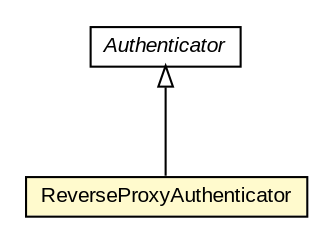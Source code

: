 #!/usr/local/bin/dot
#
# Class diagram 
# Generated by UMLGraph version R5_6-24-gf6e263 (http://www.umlgraph.org/)
#

digraph G {
	edge [fontname="arial",fontsize=10,labelfontname="arial",labelfontsize=10];
	node [fontname="arial",fontsize=10,shape=plaintext];
	nodesep=0.25;
	ranksep=0.5;
	// net.trajano.sonar.plugins.reverseproxyauth.ReverseProxyAuthenticator
	c55 [label=<<table title="net.trajano.sonar.plugins.reverseproxyauth.ReverseProxyAuthenticator" border="0" cellborder="1" cellspacing="0" cellpadding="2" port="p" bgcolor="lemonChiffon" href="./ReverseProxyAuthenticator.html">
		<tr><td><table border="0" cellspacing="0" cellpadding="1">
<tr><td align="center" balign="center"> ReverseProxyAuthenticator </td></tr>
		</table></td></tr>
		</table>>, URL="./ReverseProxyAuthenticator.html", fontname="arial", fontcolor="black", fontsize=10.0];
	//net.trajano.sonar.plugins.reverseproxyauth.ReverseProxyAuthenticator extends org.sonar.api.security.Authenticator
	c57:p -> c55:p [dir=back,arrowtail=empty];
	// org.sonar.api.security.Authenticator
	c57 [label=<<table title="org.sonar.api.security.Authenticator" border="0" cellborder="1" cellspacing="0" cellpadding="2" port="p" href="http://java.sun.com/j2se/1.4.2/docs/api/org/sonar/api/security/Authenticator.html">
		<tr><td><table border="0" cellspacing="0" cellpadding="1">
<tr><td align="center" balign="center"><font face="arial italic"> Authenticator </font></td></tr>
		</table></td></tr>
		</table>>, URL="http://java.sun.com/j2se/1.4.2/docs/api/org/sonar/api/security/Authenticator.html", fontname="arial", fontcolor="black", fontsize=10.0];
}

